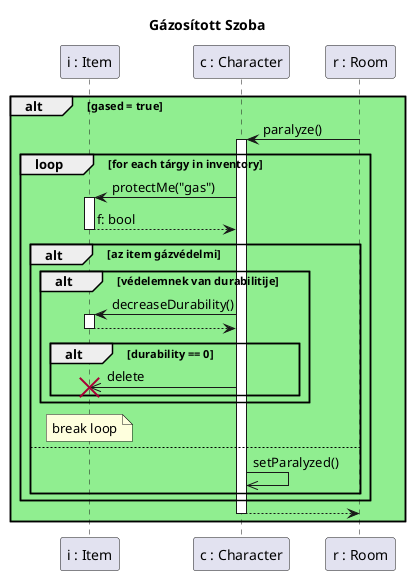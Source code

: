 @startuml gazed_room
Title Gázosított Szoba

participant "i : Item" as item
participant "c : Character" as char
participant "r : Room" as sz

alt #LightGreen gased = true
        sz->char ++: paralyze()
        loop for each tárgy in inventory
            char->item ++: protectMe("gas")

            return f: bool

            alt az item gázvédelmi

                alt védelemnek van durabilitije
                    char->item ++: decreaseDurability()
                    return
                
                    alt durability == 0
                        char->>item !!: delete
                    
                    end
                end

                note over item : break loop
            else
                char->>char : setParalyzed()
            end

        end
        char-->sz --:
end

@enduml